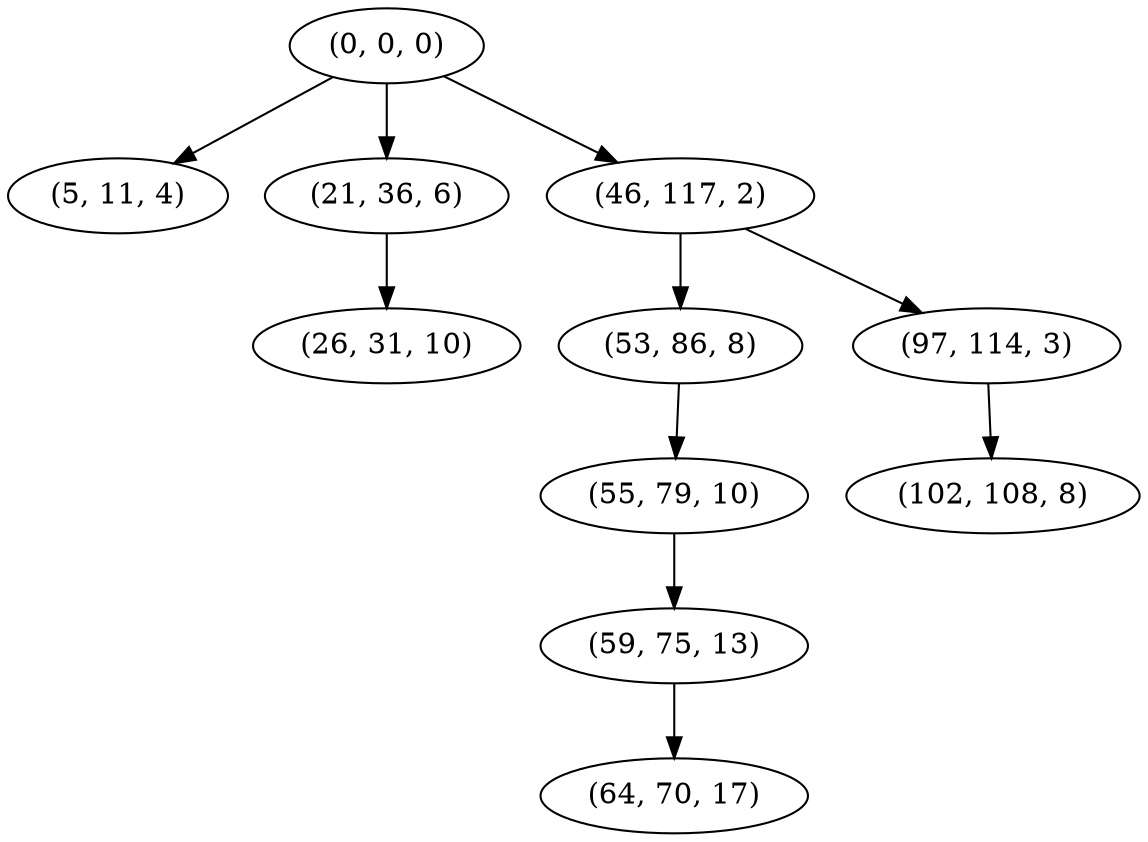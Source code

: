 digraph tree {
    "(0, 0, 0)";
    "(5, 11, 4)";
    "(21, 36, 6)";
    "(26, 31, 10)";
    "(46, 117, 2)";
    "(53, 86, 8)";
    "(55, 79, 10)";
    "(59, 75, 13)";
    "(64, 70, 17)";
    "(97, 114, 3)";
    "(102, 108, 8)";
    "(0, 0, 0)" -> "(5, 11, 4)";
    "(0, 0, 0)" -> "(21, 36, 6)";
    "(0, 0, 0)" -> "(46, 117, 2)";
    "(21, 36, 6)" -> "(26, 31, 10)";
    "(46, 117, 2)" -> "(53, 86, 8)";
    "(46, 117, 2)" -> "(97, 114, 3)";
    "(53, 86, 8)" -> "(55, 79, 10)";
    "(55, 79, 10)" -> "(59, 75, 13)";
    "(59, 75, 13)" -> "(64, 70, 17)";
    "(97, 114, 3)" -> "(102, 108, 8)";
}
